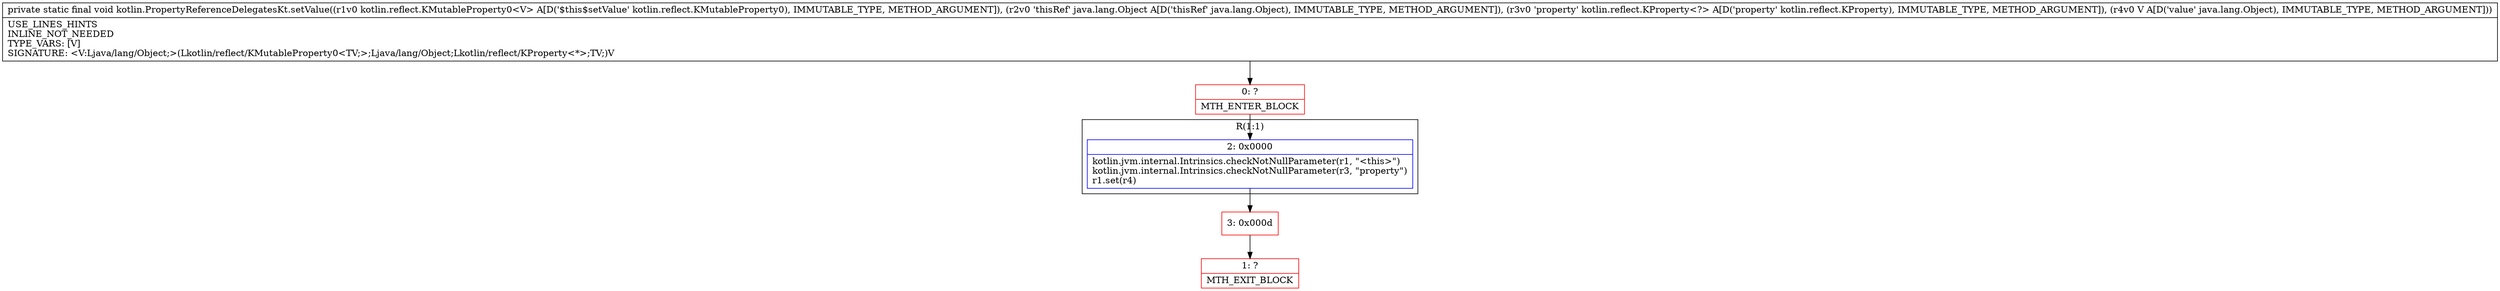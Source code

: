digraph "CFG forkotlin.PropertyReferenceDelegatesKt.setValue(Lkotlin\/reflect\/KMutableProperty0;Ljava\/lang\/Object;Lkotlin\/reflect\/KProperty;Ljava\/lang\/Object;)V" {
subgraph cluster_Region_432405642 {
label = "R(1:1)";
node [shape=record,color=blue];
Node_2 [shape=record,label="{2\:\ 0x0000|kotlin.jvm.internal.Intrinsics.checkNotNullParameter(r1, \"\<this\>\")\lkotlin.jvm.internal.Intrinsics.checkNotNullParameter(r3, \"property\")\lr1.set(r4)\l}"];
}
Node_0 [shape=record,color=red,label="{0\:\ ?|MTH_ENTER_BLOCK\l}"];
Node_3 [shape=record,color=red,label="{3\:\ 0x000d}"];
Node_1 [shape=record,color=red,label="{1\:\ ?|MTH_EXIT_BLOCK\l}"];
MethodNode[shape=record,label="{private static final void kotlin.PropertyReferenceDelegatesKt.setValue((r1v0 kotlin.reflect.KMutableProperty0\<V\> A[D('$this$setValue' kotlin.reflect.KMutableProperty0), IMMUTABLE_TYPE, METHOD_ARGUMENT]), (r2v0 'thisRef' java.lang.Object A[D('thisRef' java.lang.Object), IMMUTABLE_TYPE, METHOD_ARGUMENT]), (r3v0 'property' kotlin.reflect.KProperty\<?\> A[D('property' kotlin.reflect.KProperty), IMMUTABLE_TYPE, METHOD_ARGUMENT]), (r4v0 V A[D('value' java.lang.Object), IMMUTABLE_TYPE, METHOD_ARGUMENT]))  | USE_LINES_HINTS\lINLINE_NOT_NEEDED\lTYPE_VARS: [V]\lSIGNATURE: \<V:Ljava\/lang\/Object;\>(Lkotlin\/reflect\/KMutableProperty0\<TV;\>;Ljava\/lang\/Object;Lkotlin\/reflect\/KProperty\<*\>;TV;)V\l}"];
MethodNode -> Node_0;Node_2 -> Node_3;
Node_0 -> Node_2;
Node_3 -> Node_1;
}

